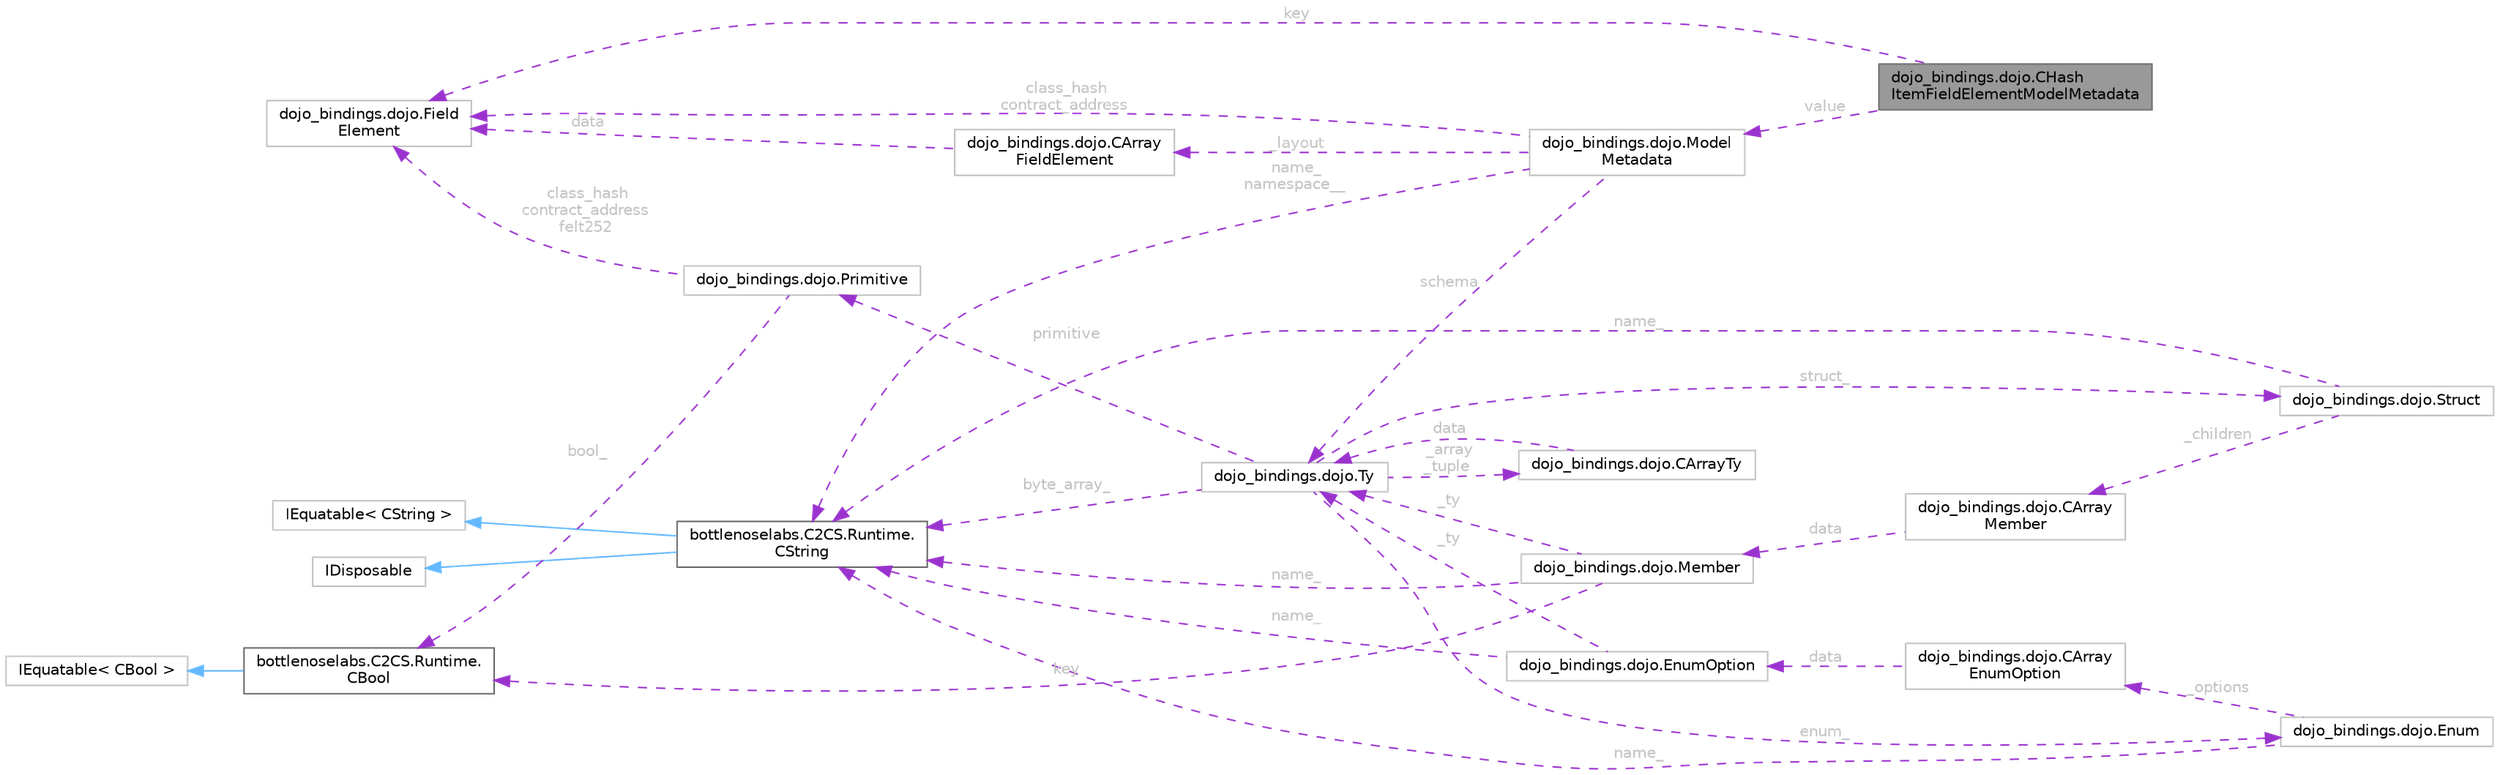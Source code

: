 digraph "dojo_bindings.dojo.CHashItemFieldElementModelMetadata"
{
 // LATEX_PDF_SIZE
  bgcolor="transparent";
  edge [fontname=Helvetica,fontsize=10,labelfontname=Helvetica,labelfontsize=10];
  node [fontname=Helvetica,fontsize=10,shape=box,height=0.2,width=0.4];
  rankdir="LR";
  Node1 [id="Node000001",label="dojo_bindings.dojo.CHash\lItemFieldElementModelMetadata",height=0.2,width=0.4,color="gray40", fillcolor="grey60", style="filled", fontcolor="black",tooltip=" "];
  Node2 -> Node1 [id="edge1_Node000001_Node000002",dir="back",color="darkorchid3",style="dashed",tooltip=" ",label=" key",fontcolor="grey" ];
  Node2 [id="Node000002",label="dojo_bindings.dojo.Field\lElement",height=0.2,width=0.4,color="grey75", fillcolor="white", style="filled",URL="$structdojo__bindings_1_1dojo_1_1_field_element.html",tooltip=" "];
  Node3 -> Node1 [id="edge2_Node000001_Node000003",dir="back",color="darkorchid3",style="dashed",tooltip=" ",label=" value",fontcolor="grey" ];
  Node3 [id="Node000003",label="dojo_bindings.dojo.Model\lMetadata",height=0.2,width=0.4,color="grey75", fillcolor="white", style="filled",URL="$structdojo__bindings_1_1dojo_1_1_model_metadata.html",tooltip=" "];
  Node4 -> Node3 [id="edge3_Node000003_Node000004",dir="back",color="darkorchid3",style="dashed",tooltip=" ",label=" schema",fontcolor="grey" ];
  Node4 [id="Node000004",label="dojo_bindings.dojo.Ty",height=0.2,width=0.4,color="grey75", fillcolor="white", style="filled",URL="$structdojo__bindings_1_1dojo_1_1_ty.html",tooltip=" "];
  Node5 -> Node4 [id="edge4_Node000004_Node000005",dir="back",color="darkorchid3",style="dashed",tooltip=" ",label=" struct_",fontcolor="grey" ];
  Node5 [id="Node000005",label="dojo_bindings.dojo.Struct",height=0.2,width=0.4,color="grey75", fillcolor="white", style="filled",URL="$structdojo__bindings_1_1dojo_1_1_struct.html",tooltip=" "];
  Node6 -> Node5 [id="edge5_Node000005_Node000006",dir="back",color="darkorchid3",style="dashed",tooltip=" ",label=" name_",fontcolor="grey" ];
  Node6 [id="Node000006",label="bottlenoselabs.C2CS.Runtime.\lCString",height=0.2,width=0.4,color="gray40", fillcolor="white", style="filled",URL="$structbottlenoselabs_1_1_c2_c_s_1_1_runtime_1_1_c_string.html",tooltip="A pointer value type of bytes that represent a string; the C type char*."];
  Node7 -> Node6 [id="edge6_Node000006_Node000007",dir="back",color="steelblue1",style="solid",tooltip=" "];
  Node7 [id="Node000007",label="IEquatable\< CString \>",height=0.2,width=0.4,color="grey75", fillcolor="white", style="filled",tooltip=" "];
  Node8 -> Node6 [id="edge7_Node000006_Node000008",dir="back",color="steelblue1",style="solid",tooltip=" "];
  Node8 [id="Node000008",label="IDisposable",height=0.2,width=0.4,color="grey75", fillcolor="white", style="filled",tooltip=" "];
  Node9 -> Node5 [id="edge8_Node000005_Node000009",dir="back",color="darkorchid3",style="dashed",tooltip=" ",label=" _children",fontcolor="grey" ];
  Node9 [id="Node000009",label="dojo_bindings.dojo.CArray\lMember",height=0.2,width=0.4,color="grey75", fillcolor="white", style="filled",URL="$structdojo__bindings_1_1dojo_1_1_c_array_member.html",tooltip=" "];
  Node10 -> Node9 [id="edge9_Node000009_Node000010",dir="back",color="darkorchid3",style="dashed",tooltip=" ",label=" data",fontcolor="grey" ];
  Node10 [id="Node000010",label="dojo_bindings.dojo.Member",height=0.2,width=0.4,color="grey75", fillcolor="white", style="filled",URL="$structdojo__bindings_1_1dojo_1_1_member.html",tooltip=" "];
  Node6 -> Node10 [id="edge10_Node000010_Node000006",dir="back",color="darkorchid3",style="dashed",tooltip=" ",label=" name_",fontcolor="grey" ];
  Node4 -> Node10 [id="edge11_Node000010_Node000004",dir="back",color="darkorchid3",style="dashed",tooltip=" ",label=" _ty",fontcolor="grey" ];
  Node11 -> Node10 [id="edge12_Node000010_Node000011",dir="back",color="darkorchid3",style="dashed",tooltip=" ",label=" key",fontcolor="grey" ];
  Node11 [id="Node000011",label="bottlenoselabs.C2CS.Runtime.\lCBool",height=0.2,width=0.4,color="gray40", fillcolor="white", style="filled",URL="$structbottlenoselabs_1_1_c2_c_s_1_1_runtime_1_1_c_bool.html",tooltip="A boolean value type with the same memory layout as a byte in both managed and unmanaged contexts; eq..."];
  Node12 -> Node11 [id="edge13_Node000011_Node000012",dir="back",color="steelblue1",style="solid",tooltip=" "];
  Node12 [id="Node000012",label="IEquatable\< CBool \>",height=0.2,width=0.4,color="grey75", fillcolor="white", style="filled",tooltip=" "];
  Node13 -> Node4 [id="edge14_Node000004_Node000013",dir="back",color="darkorchid3",style="dashed",tooltip=" ",label=" primitive",fontcolor="grey" ];
  Node13 [id="Node000013",label="dojo_bindings.dojo.Primitive",height=0.2,width=0.4,color="grey75", fillcolor="white", style="filled",URL="$structdojo__bindings_1_1dojo_1_1_primitive.html",tooltip=" "];
  Node11 -> Node13 [id="edge15_Node000013_Node000011",dir="back",color="darkorchid3",style="dashed",tooltip=" ",label=" bool_",fontcolor="grey" ];
  Node2 -> Node13 [id="edge16_Node000013_Node000002",dir="back",color="darkorchid3",style="dashed",tooltip=" ",label=" class_hash\ncontract_address\nfelt252",fontcolor="grey" ];
  Node14 -> Node4 [id="edge17_Node000004_Node000014",dir="back",color="darkorchid3",style="dashed",tooltip=" ",label=" enum_",fontcolor="grey" ];
  Node14 [id="Node000014",label="dojo_bindings.dojo.Enum",height=0.2,width=0.4,color="grey75", fillcolor="white", style="filled",URL="$structdojo__bindings_1_1dojo_1_1_enum.html",tooltip=" "];
  Node6 -> Node14 [id="edge18_Node000014_Node000006",dir="back",color="darkorchid3",style="dashed",tooltip=" ",label=" name_",fontcolor="grey" ];
  Node15 -> Node14 [id="edge19_Node000014_Node000015",dir="back",color="darkorchid3",style="dashed",tooltip=" ",label=" _options",fontcolor="grey" ];
  Node15 [id="Node000015",label="dojo_bindings.dojo.CArray\lEnumOption",height=0.2,width=0.4,color="grey75", fillcolor="white", style="filled",URL="$structdojo__bindings_1_1dojo_1_1_c_array_enum_option.html",tooltip=" "];
  Node16 -> Node15 [id="edge20_Node000015_Node000016",dir="back",color="darkorchid3",style="dashed",tooltip=" ",label=" data",fontcolor="grey" ];
  Node16 [id="Node000016",label="dojo_bindings.dojo.EnumOption",height=0.2,width=0.4,color="grey75", fillcolor="white", style="filled",URL="$structdojo__bindings_1_1dojo_1_1_enum_option.html",tooltip=" "];
  Node6 -> Node16 [id="edge21_Node000016_Node000006",dir="back",color="darkorchid3",style="dashed",tooltip=" ",label=" name_",fontcolor="grey" ];
  Node4 -> Node16 [id="edge22_Node000016_Node000004",dir="back",color="darkorchid3",style="dashed",tooltip=" ",label=" _ty",fontcolor="grey" ];
  Node17 -> Node4 [id="edge23_Node000004_Node000017",dir="back",color="darkorchid3",style="dashed",tooltip=" ",label=" _array\n_tuple",fontcolor="grey" ];
  Node17 [id="Node000017",label="dojo_bindings.dojo.CArrayTy",height=0.2,width=0.4,color="grey75", fillcolor="white", style="filled",URL="$structdojo__bindings_1_1dojo_1_1_c_array_ty.html",tooltip=" "];
  Node4 -> Node17 [id="edge24_Node000017_Node000004",dir="back",color="darkorchid3",style="dashed",tooltip=" ",label=" data",fontcolor="grey" ];
  Node6 -> Node4 [id="edge25_Node000004_Node000006",dir="back",color="darkorchid3",style="dashed",tooltip=" ",label=" byte_array_",fontcolor="grey" ];
  Node6 -> Node3 [id="edge26_Node000003_Node000006",dir="back",color="darkorchid3",style="dashed",tooltip=" ",label=" name_\nnamespace__",fontcolor="grey" ];
  Node2 -> Node3 [id="edge27_Node000003_Node000002",dir="back",color="darkorchid3",style="dashed",tooltip=" ",label=" class_hash\ncontract_address",fontcolor="grey" ];
  Node18 -> Node3 [id="edge28_Node000003_Node000018",dir="back",color="darkorchid3",style="dashed",tooltip=" ",label=" _layout",fontcolor="grey" ];
  Node18 [id="Node000018",label="dojo_bindings.dojo.CArray\lFieldElement",height=0.2,width=0.4,color="grey75", fillcolor="white", style="filled",URL="$structdojo__bindings_1_1dojo_1_1_c_array_field_element.html",tooltip=" "];
  Node2 -> Node18 [id="edge29_Node000018_Node000002",dir="back",color="darkorchid3",style="dashed",tooltip=" ",label=" data",fontcolor="grey" ];
}
